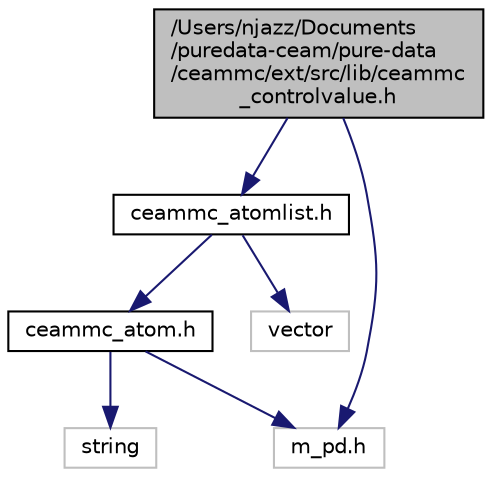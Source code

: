digraph "/Users/njazz/Documents/puredata-ceam/pure-data/ceammc/ext/src/lib/ceammc_controlvalue.h"
{
  edge [fontname="Helvetica",fontsize="10",labelfontname="Helvetica",labelfontsize="10"];
  node [fontname="Helvetica",fontsize="10",shape=record];
  Node1 [label="/Users/njazz/Documents\l/puredata-ceam/pure-data\l/ceammc/ext/src/lib/ceammc\l_controlvalue.h",height=0.2,width=0.4,color="black", fillcolor="grey75", style="filled" fontcolor="black"];
  Node1 -> Node2 [color="midnightblue",fontsize="10",style="solid",fontname="Helvetica"];
  Node2 [label="ceammc_atomlist.h",height=0.2,width=0.4,color="black", fillcolor="white", style="filled",URL="$ceammc__atomlist_8h.html"];
  Node2 -> Node3 [color="midnightblue",fontsize="10",style="solid",fontname="Helvetica"];
  Node3 [label="ceammc_atom.h",height=0.2,width=0.4,color="black", fillcolor="white", style="filled",URL="$ceammc__atom_8h.html"];
  Node3 -> Node4 [color="midnightblue",fontsize="10",style="solid",fontname="Helvetica"];
  Node4 [label="m_pd.h",height=0.2,width=0.4,color="grey75", fillcolor="white", style="filled"];
  Node3 -> Node5 [color="midnightblue",fontsize="10",style="solid",fontname="Helvetica"];
  Node5 [label="string",height=0.2,width=0.4,color="grey75", fillcolor="white", style="filled"];
  Node2 -> Node6 [color="midnightblue",fontsize="10",style="solid",fontname="Helvetica"];
  Node6 [label="vector",height=0.2,width=0.4,color="grey75", fillcolor="white", style="filled"];
  Node1 -> Node4 [color="midnightblue",fontsize="10",style="solid",fontname="Helvetica"];
}
